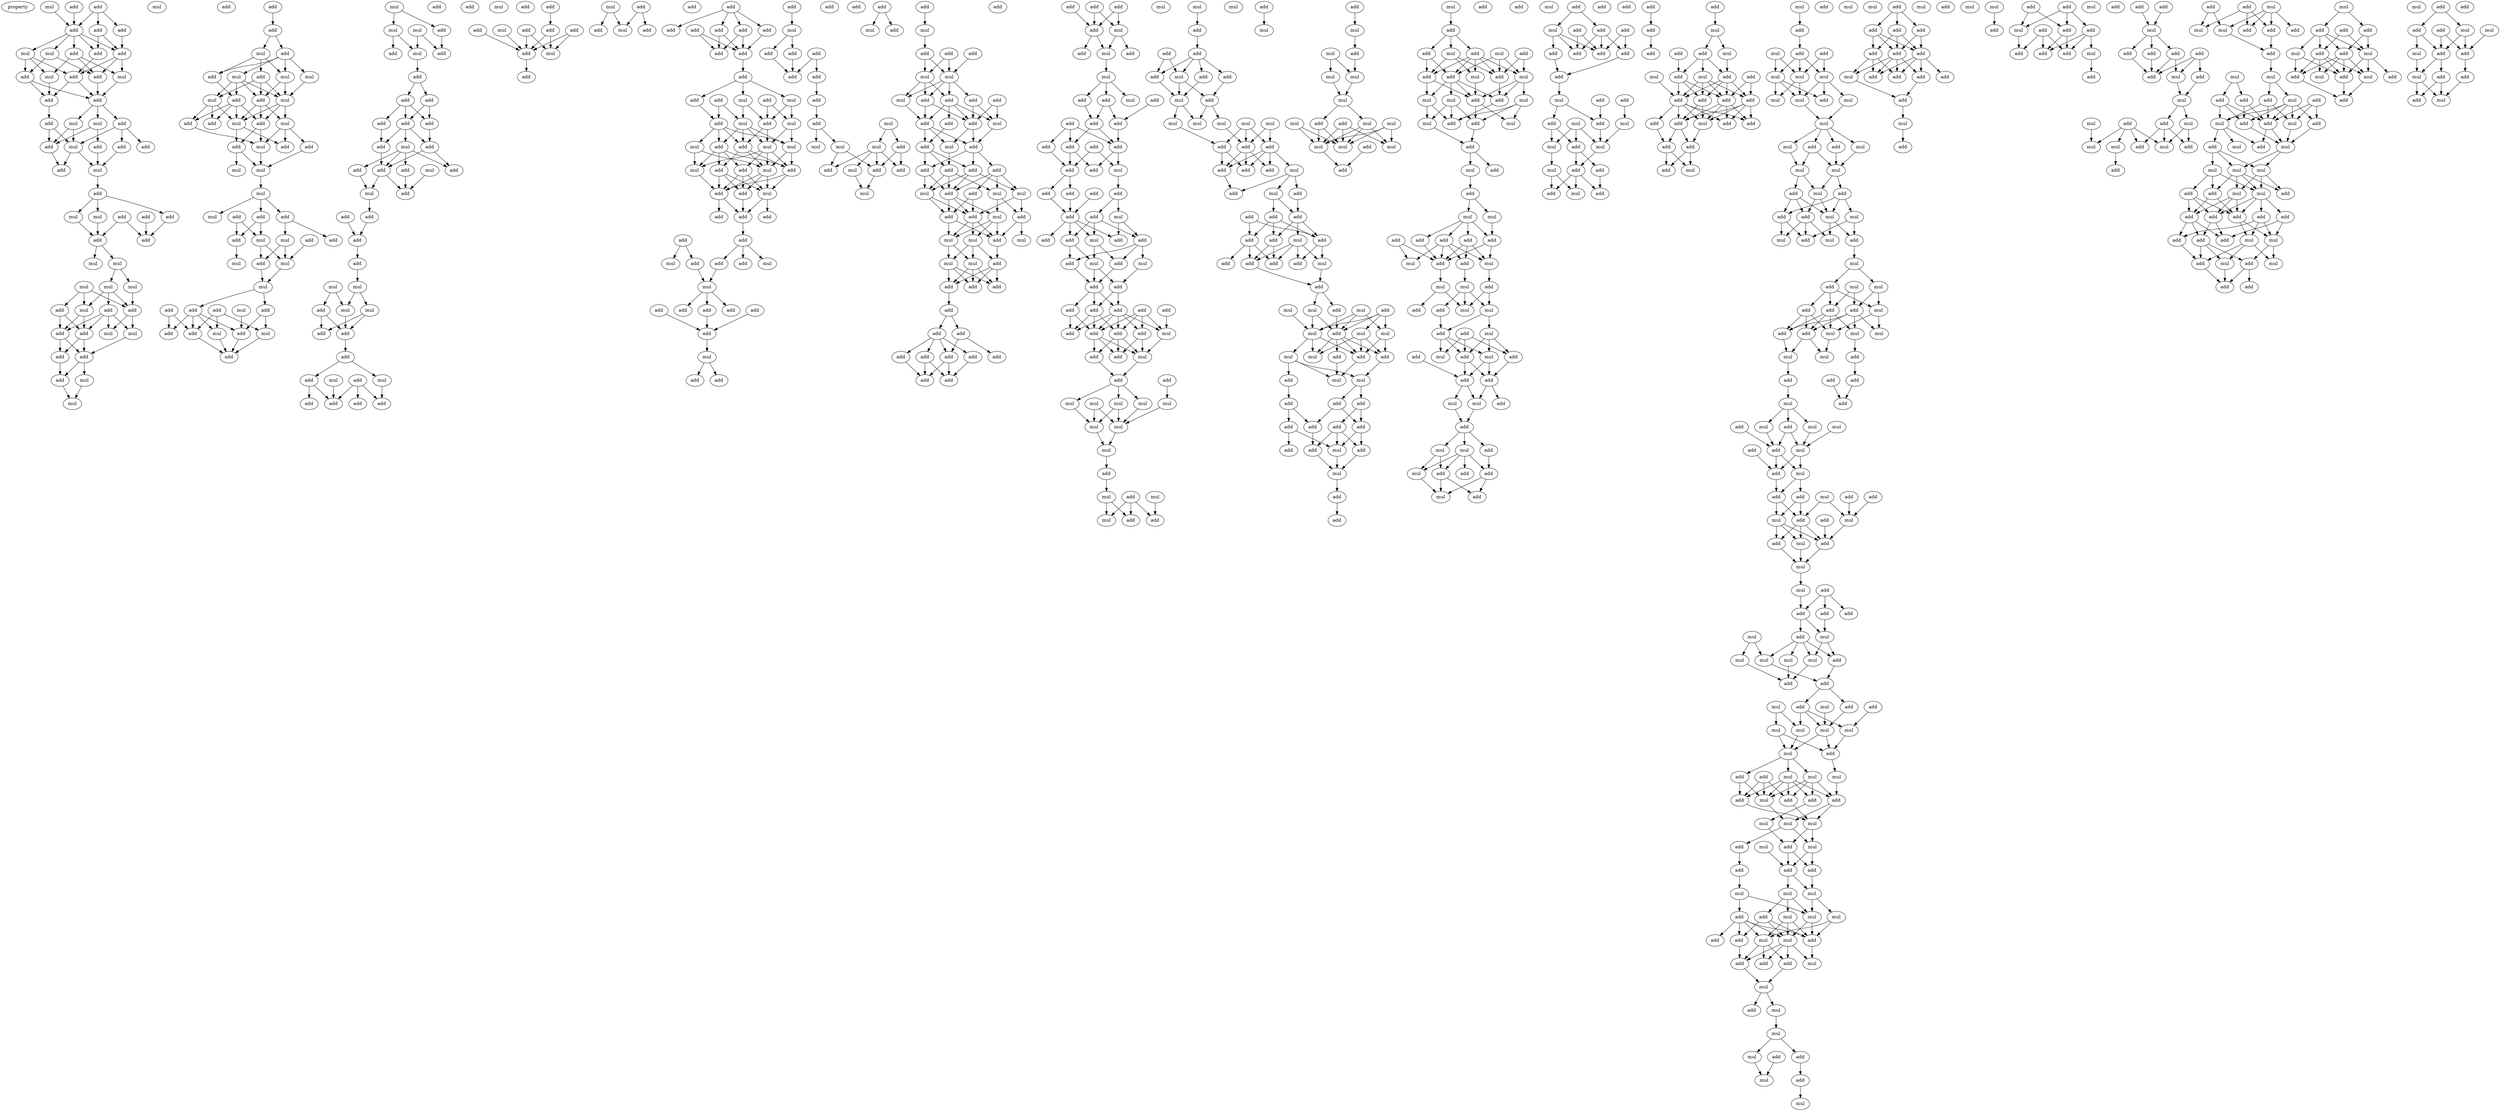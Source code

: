 digraph {
    node [fontcolor=black]
    property [mul=2,lf=1.4]
    0 [ label = mul ];
    1 [ label = mul ];
    2 [ label = add ];
    3 [ label = add ];
    4 [ label = add ];
    5 [ label = add ];
    6 [ label = add ];
    7 [ label = add ];
    8 [ label = mul ];
    9 [ label = mul ];
    10 [ label = add ];
    11 [ label = add ];
    12 [ label = mul ];
    13 [ label = add ];
    14 [ label = add ];
    15 [ label = mul ];
    16 [ label = add ];
    17 [ label = add ];
    18 [ label = add ];
    19 [ label = add ];
    20 [ label = mul ];
    21 [ label = mul ];
    22 [ label = add ];
    23 [ label = add ];
    24 [ label = add ];
    25 [ label = add ];
    26 [ label = add ];
    27 [ label = mul ];
    28 [ label = add ];
    29 [ label = mul ];
    30 [ label = add ];
    31 [ label = mul ];
    32 [ label = add ];
    33 [ label = mul ];
    34 [ label = add ];
    35 [ label = add ];
    36 [ label = add ];
    37 [ label = add ];
    38 [ label = mul ];
    39 [ label = mul ];
    40 [ label = mul ];
    41 [ label = mul ];
    42 [ label = mul ];
    43 [ label = add ];
    44 [ label = add ];
    45 [ label = mul ];
    46 [ label = add ];
    47 [ label = add ];
    48 [ label = mul ];
    49 [ label = mul ];
    50 [ label = add ];
    51 [ label = add ];
    52 [ label = add ];
    53 [ label = add ];
    54 [ label = mul ];
    55 [ label = add ];
    56 [ label = add ];
    57 [ label = mul ];
    58 [ label = add ];
    59 [ label = add ];
    60 [ label = mul ];
    61 [ label = mul ];
    62 [ label = mul ];
    63 [ label = add ];
    64 [ label = add ];
    65 [ label = mul ];
    66 [ label = mul ];
    67 [ label = mul ];
    68 [ label = add ];
    69 [ label = add ];
    70 [ label = add ];
    71 [ label = mul ];
    72 [ label = add ];
    73 [ label = add ];
    74 [ label = mul ];
    75 [ label = mul ];
    76 [ label = add ];
    77 [ label = add ];
    78 [ label = add ];
    79 [ label = mul ];
    80 [ label = mul ];
    81 [ label = mul ];
    82 [ label = add ];
    83 [ label = add ];
    84 [ label = mul ];
    85 [ label = add ];
    86 [ label = add ];
    87 [ label = add ];
    88 [ label = mul ];
    89 [ label = add ];
    90 [ label = mul ];
    91 [ label = add ];
    92 [ label = mul ];
    93 [ label = mul ];
    94 [ label = mul ];
    95 [ label = add ];
    96 [ label = add ];
    97 [ label = add ];
    98 [ label = mul ];
    99 [ label = add ];
    100 [ label = mul ];
    101 [ label = add ];
    102 [ label = add ];
    103 [ label = mul ];
    104 [ label = add ];
    105 [ label = add ];
    106 [ label = mul ];
    107 [ label = mul ];
    108 [ label = add ];
    109 [ label = mul ];
    110 [ label = add ];
    111 [ label = add ];
    112 [ label = add ];
    113 [ label = mul ];
    114 [ label = add ];
    115 [ label = add ];
    116 [ label = add ];
    117 [ label = add ];
    118 [ label = add ];
    119 [ label = add ];
    120 [ label = add ];
    121 [ label = add ];
    122 [ label = mul ];
    123 [ label = add ];
    124 [ label = add ];
    125 [ label = add ];
    126 [ label = mul ];
    127 [ label = add ];
    128 [ label = mul ];
    129 [ label = add ];
    130 [ label = add ];
    131 [ label = add ];
    132 [ label = add ];
    133 [ label = add ];
    134 [ label = add ];
    135 [ label = mul ];
    136 [ label = mul ];
    137 [ label = mul ];
    138 [ label = add ];
    139 [ label = mul ];
    140 [ label = add ];
    141 [ label = add ];
    142 [ label = mul ];
    143 [ label = add ];
    144 [ label = add ];
    145 [ label = mul ];
    146 [ label = add ];
    147 [ label = mul ];
    148 [ label = add ];
    149 [ label = add ];
    150 [ label = add ];
    151 [ label = add ];
    152 [ label = add ];
    153 [ label = add ];
    154 [ label = add ];
    155 [ label = add ];
    156 [ label = mul ];
    157 [ label = add ];
    158 [ label = add ];
    159 [ label = add ];
    160 [ label = mul ];
    161 [ label = add ];
    162 [ label = mul ];
    163 [ label = add ];
    164 [ label = add ];
    165 [ label = add ];
    166 [ label = mul ];
    167 [ label = add ];
    168 [ label = add ];
    169 [ label = add ];
    170 [ label = add ];
    171 [ label = add ];
    172 [ label = add ];
    173 [ label = add ];
    174 [ label = add ];
    175 [ label = add ];
    176 [ label = add ];
    177 [ label = mul ];
    178 [ label = add ];
    179 [ label = add ];
    180 [ label = add ];
    181 [ label = mul ];
    182 [ label = mul ];
    183 [ label = add ];
    184 [ label = add ];
    185 [ label = mul ];
    186 [ label = mul ];
    187 [ label = mul ];
    188 [ label = add ];
    189 [ label = add ];
    190 [ label = mul ];
    191 [ label = add ];
    192 [ label = add ];
    193 [ label = mul ];
    194 [ label = mul ];
    195 [ label = add ];
    196 [ label = add ];
    197 [ label = add ];
    198 [ label = mul ];
    199 [ label = add ];
    200 [ label = add ];
    201 [ label = add ];
    202 [ label = add ];
    203 [ label = add ];
    204 [ label = mul ];
    205 [ label = add ];
    206 [ label = add ];
    207 [ label = mul ];
    208 [ label = add ];
    209 [ label = mul ];
    210 [ label = add ];
    211 [ label = add ];
    212 [ label = add ];
    213 [ label = add ];
    214 [ label = add ];
    215 [ label = add ];
    216 [ label = mul ];
    217 [ label = add ];
    218 [ label = add ];
    219 [ label = add ];
    220 [ label = add ];
    221 [ label = mul ];
    222 [ label = add ];
    223 [ label = add ];
    224 [ label = add ];
    225 [ label = add ];
    226 [ label = add ];
    227 [ label = add ];
    228 [ label = add ];
    229 [ label = mul ];
    230 [ label = add ];
    231 [ label = mul ];
    232 [ label = mul ];
    233 [ label = mul ];
    234 [ label = add ];
    235 [ label = add ];
    236 [ label = add ];
    237 [ label = mul ];
    238 [ label = add ];
    239 [ label = mul ];
    240 [ label = add ];
    241 [ label = mul ];
    242 [ label = add ];
    243 [ label = add ];
    244 [ label = add ];
    245 [ label = mul ];
    246 [ label = add ];
    247 [ label = add ];
    248 [ label = add ];
    249 [ label = mul ];
    250 [ label = mul ];
    251 [ label = add ];
    252 [ label = mul ];
    253 [ label = add ];
    254 [ label = add ];
    255 [ label = add ];
    256 [ label = add ];
    257 [ label = add ];
    258 [ label = mul ];
    259 [ label = add ];
    260 [ label = mul ];
    261 [ label = add ];
    262 [ label = add ];
    263 [ label = add ];
    264 [ label = add ];
    265 [ label = add ];
    266 [ label = add ];
    267 [ label = add ];
    268 [ label = mul ];
    269 [ label = mul ];
    270 [ label = mul ];
    271 [ label = add ];
    272 [ label = add ];
    273 [ label = mul ];
    274 [ label = add ];
    275 [ label = add ];
    276 [ label = add ];
    277 [ label = mul ];
    278 [ label = mul ];
    279 [ label = mul ];
    280 [ label = mul ];
    281 [ label = mul ];
    282 [ label = add ];
    283 [ label = add ];
    284 [ label = add ];
    285 [ label = add ];
    286 [ label = add ];
    287 [ label = add ];
    288 [ label = add ];
    289 [ label = add ];
    290 [ label = add ];
    291 [ label = add ];
    292 [ label = add ];
    293 [ label = add ];
    294 [ label = add ];
    295 [ label = add ];
    296 [ label = add ];
    297 [ label = add ];
    298 [ label = add ];
    299 [ label = add ];
    300 [ label = mul ];
    301 [ label = add ];
    302 [ label = mul ];
    303 [ label = mul ];
    304 [ label = add ];
    305 [ label = mul ];
    306 [ label = add ];
    307 [ label = mul ];
    308 [ label = add ];
    309 [ label = add ];
    310 [ label = add ];
    311 [ label = add ];
    312 [ label = add ];
    313 [ label = add ];
    314 [ label = add ];
    315 [ label = add ];
    316 [ label = add ];
    317 [ label = add ];
    318 [ label = mul ];
    319 [ label = add ];
    320 [ label = add ];
    321 [ label = add ];
    322 [ label = add ];
    323 [ label = add ];
    324 [ label = mul ];
    325 [ label = add ];
    326 [ label = add ];
    327 [ label = add ];
    328 [ label = add ];
    329 [ label = mul ];
    330 [ label = add ];
    331 [ label = add ];
    332 [ label = add ];
    333 [ label = mul ];
    334 [ label = mul ];
    335 [ label = add ];
    336 [ label = add ];
    337 [ label = add ];
    338 [ label = add ];
    339 [ label = add ];
    340 [ label = add ];
    341 [ label = add ];
    342 [ label = add ];
    343 [ label = add ];
    344 [ label = add ];
    345 [ label = add ];
    346 [ label = add ];
    347 [ label = mul ];
    348 [ label = mul ];
    349 [ label = add ];
    350 [ label = add ];
    351 [ label = add ];
    352 [ label = add ];
    353 [ label = mul ];
    354 [ label = mul ];
    355 [ label = mul ];
    356 [ label = mul ];
    357 [ label = mul ];
    358 [ label = mul ];
    359 [ label = mul ];
    360 [ label = mul ];
    361 [ label = add ];
    362 [ label = mul ];
    363 [ label = mul ];
    364 [ label = add ];
    365 [ label = mul ];
    366 [ label = mul ];
    367 [ label = add ];
    368 [ label = add ];
    369 [ label = add ];
    370 [ label = mul ];
    371 [ label = add ];
    372 [ label = add ];
    373 [ label = add ];
    374 [ label = mul ];
    375 [ label = add ];
    376 [ label = add ];
    377 [ label = mul ];
    378 [ label = add ];
    379 [ label = mul ];
    380 [ label = mul ];
    381 [ label = mul ];
    382 [ label = mul ];
    383 [ label = mul ];
    384 [ label = add ];
    385 [ label = add ];
    386 [ label = add ];
    387 [ label = add ];
    388 [ label = add ];
    389 [ label = mul ];
    390 [ label = add ];
    391 [ label = add ];
    392 [ label = mul ];
    393 [ label = add ];
    394 [ label = add ];
    395 [ label = add ];
    396 [ label = add ];
    397 [ label = add ];
    398 [ label = mul ];
    399 [ label = add ];
    400 [ label = add ];
    401 [ label = add ];
    402 [ label = add ];
    403 [ label = add ];
    404 [ label = mul ];
    405 [ label = add ];
    406 [ label = add ];
    407 [ label = mul ];
    408 [ label = add ];
    409 [ label = mul ];
    410 [ label = mul ];
    411 [ label = add ];
    412 [ label = add ];
    413 [ label = mul ];
    414 [ label = mul ];
    415 [ label = mul ];
    416 [ label = add ];
    417 [ label = mul ];
    418 [ label = add ];
    419 [ label = mul ];
    420 [ label = add ];
    421 [ label = add ];
    422 [ label = mul ];
    423 [ label = mul ];
    424 [ label = add ];
    425 [ label = add ];
    426 [ label = add ];
    427 [ label = add ];
    428 [ label = add ];
    429 [ label = add ];
    430 [ label = add ];
    431 [ label = add ];
    432 [ label = mul ];
    433 [ label = add ];
    434 [ label = add ];
    435 [ label = mul ];
    436 [ label = add ];
    437 [ label = add ];
    438 [ label = add ];
    439 [ label = add ];
    440 [ label = mul ];
    441 [ label = mul ];
    442 [ label = mul ];
    443 [ label = add ];
    444 [ label = mul ];
    445 [ label = mul ];
    446 [ label = mul ];
    447 [ label = add ];
    448 [ label = mul ];
    449 [ label = add ];
    450 [ label = mul ];
    451 [ label = mul ];
    452 [ label = mul ];
    453 [ label = mul ];
    454 [ label = add ];
    455 [ label = mul ];
    456 [ label = add ];
    457 [ label = mul ];
    458 [ label = add ];
    459 [ label = add ];
    460 [ label = add ];
    461 [ label = mul ];
    462 [ label = mul ];
    463 [ label = add ];
    464 [ label = mul ];
    465 [ label = add ];
    466 [ label = add ];
    467 [ label = add ];
    468 [ label = mul ];
    469 [ label = add ];
    470 [ label = mul ];
    471 [ label = add ];
    472 [ label = mul ];
    473 [ label = mul ];
    474 [ label = add ];
    475 [ label = mul ];
    476 [ label = mul ];
    477 [ label = add ];
    478 [ label = add ];
    479 [ label = add ];
    480 [ label = add ];
    481 [ label = mul ];
    482 [ label = add ];
    483 [ label = add ];
    484 [ label = mul ];
    485 [ label = mul ];
    486 [ label = add ];
    487 [ label = add ];
    488 [ label = add ];
    489 [ label = add ];
    490 [ label = add ];
    491 [ label = add ];
    492 [ label = mul ];
    493 [ label = mul ];
    494 [ label = add ];
    495 [ label = add ];
    496 [ label = mul ];
    497 [ label = mul ];
    498 [ label = mul ];
    499 [ label = add ];
    500 [ label = mul ];
    501 [ label = add ];
    502 [ label = mul ];
    503 [ label = add ];
    504 [ label = add ];
    505 [ label = mul ];
    506 [ label = add ];
    507 [ label = add ];
    508 [ label = add ];
    509 [ label = mul ];
    510 [ label = add ];
    511 [ label = add ];
    512 [ label = mul ];
    513 [ label = mul ];
    514 [ label = add ];
    515 [ label = mul ];
    516 [ label = add ];
    517 [ label = mul ];
    518 [ label = mul ];
    519 [ label = add ];
    520 [ label = add ];
    521 [ label = mul ];
    522 [ label = add ];
    523 [ label = add ];
    524 [ label = mul ];
    525 [ label = add ];
    526 [ label = add ];
    527 [ label = add ];
    528 [ label = add ];
    529 [ label = add ];
    530 [ label = mul ];
    531 [ label = add ];
    532 [ label = add ];
    533 [ label = add ];
    534 [ label = add ];
    535 [ label = add ];
    536 [ label = add ];
    537 [ label = add ];
    538 [ label = mul ];
    539 [ label = add ];
    540 [ label = add ];
    541 [ label = mul ];
    542 [ label = add ];
    543 [ label = mul ];
    544 [ label = mul ];
    545 [ label = add ];
    546 [ label = mul ];
    547 [ label = add ];
    548 [ label = add ];
    549 [ label = mul ];
    550 [ label = add ];
    551 [ label = mul ];
    552 [ label = add ];
    553 [ label = add ];
    554 [ label = add ];
    555 [ label = add ];
    556 [ label = add ];
    557 [ label = add ];
    558 [ label = mul ];
    559 [ label = add ];
    560 [ label = mul ];
    561 [ label = add ];
    562 [ label = add ];
    563 [ label = add ];
    564 [ label = mul ];
    565 [ label = add ];
    566 [ label = mul ];
    567 [ label = add ];
    568 [ label = add ];
    569 [ label = add ];
    570 [ label = add ];
    571 [ label = add ];
    572 [ label = mul ];
    573 [ label = add ];
    574 [ label = add ];
    575 [ label = add ];
    576 [ label = add ];
    577 [ label = add ];
    578 [ label = mul ];
    579 [ label = mul ];
    580 [ label = add ];
    581 [ label = add ];
    582 [ label = add ];
    583 [ label = mul ];
    584 [ label = add ];
    585 [ label = mul ];
    586 [ label = mul ];
    587 [ label = mul ];
    588 [ label = add ];
    589 [ label = mul ];
    590 [ label = mul ];
    591 [ label = mul ];
    592 [ label = mul ];
    593 [ label = mul ];
    594 [ label = add ];
    595 [ label = add ];
    596 [ label = mul ];
    597 [ label = mul ];
    598 [ label = mul ];
    599 [ label = mul ];
    600 [ label = add ];
    601 [ label = add ];
    602 [ label = mul ];
    603 [ label = mul ];
    604 [ label = add ];
    605 [ label = add ];
    606 [ label = add ];
    607 [ label = add ];
    608 [ label = mul ];
    609 [ label = mul ];
    610 [ label = mul ];
    611 [ label = add ];
    612 [ label = mul ];
    613 [ label = mul ];
    614 [ label = mul ];
    615 [ label = add ];
    616 [ label = add ];
    617 [ label = add ];
    618 [ label = mul ];
    619 [ label = add ];
    620 [ label = mul ];
    621 [ label = mul ];
    622 [ label = add ];
    623 [ label = mul ];
    624 [ label = mul ];
    625 [ label = add ];
    626 [ label = add ];
    627 [ label = add ];
    628 [ label = add ];
    629 [ label = add ];
    630 [ label = mul ];
    631 [ label = mul ];
    632 [ label = add ];
    633 [ label = mul ];
    634 [ label = add ];
    635 [ label = mul ];
    636 [ label = mul ];
    637 [ label = add ];
    638 [ label = add ];
    639 [ label = add ];
    640 [ label = add ];
    641 [ label = mul ];
    642 [ label = mul ];
    643 [ label = add ];
    644 [ label = add ];
    645 [ label = add ];
    646 [ label = add ];
    647 [ label = add ];
    648 [ label = mul ];
    649 [ label = mul ];
    650 [ label = add ];
    651 [ label = mul ];
    652 [ label = add ];
    653 [ label = add ];
    654 [ label = mul ];
    655 [ label = mul ];
    656 [ label = add ];
    657 [ label = mul ];
    658 [ label = add ];
    659 [ label = add ];
    660 [ label = add ];
    661 [ label = mul ];
    662 [ label = mul ];
    663 [ label = add ];
    664 [ label = mul ];
    665 [ label = add ];
    666 [ label = mul ];
    667 [ label = mul ];
    668 [ label = mul ];
    669 [ label = add ];
    670 [ label = add ];
    671 [ label = mul ];
    672 [ label = add ];
    673 [ label = mul ];
    674 [ label = add ];
    675 [ label = add ];
    676 [ label = mul ];
    677 [ label = mul ];
    678 [ label = mul ];
    679 [ label = mul ];
    680 [ label = mul ];
    681 [ label = add ];
    682 [ label = mul ];
    683 [ label = mul ];
    684 [ label = add ];
    685 [ label = add ];
    686 [ label = mul ];
    687 [ label = add ];
    688 [ label = add ];
    689 [ label = add ];
    690 [ label = mul ];
    691 [ label = add ];
    692 [ label = mul ];
    693 [ label = mul ];
    694 [ label = mul ];
    695 [ label = mul ];
    696 [ label = mul ];
    697 [ label = add ];
    698 [ label = add ];
    699 [ label = add ];
    700 [ label = add ];
    701 [ label = add ];
    702 [ label = mul ];
    703 [ label = mul ];
    704 [ label = mul ];
    705 [ label = mul ];
    706 [ label = mul ];
    707 [ label = add ];
    708 [ label = mul ];
    709 [ label = add ];
    710 [ label = mul ];
    711 [ label = add ];
    712 [ label = add ];
    713 [ label = add ];
    714 [ label = mul ];
    715 [ label = add ];
    716 [ label = mul ];
    717 [ label = add ];
    718 [ label = add ];
    719 [ label = mul ];
    720 [ label = add ];
    721 [ label = mul ];
    722 [ label = mul ];
    723 [ label = add ];
    724 [ label = mul ];
    725 [ label = add ];
    726 [ label = add ];
    727 [ label = mul ];
    728 [ label = mul ];
    729 [ label = mul ];
    730 [ label = add ];
    731 [ label = add ];
    732 [ label = mul ];
    733 [ label = add ];
    734 [ label = add ];
    735 [ label = add ];
    736 [ label = add ];
    737 [ label = add ];
    738 [ label = add ];
    739 [ label = add ];
    740 [ label = mul ];
    741 [ label = add ];
    742 [ label = add ];
    743 [ label = add ];
    744 [ label = mul ];
    745 [ label = add ];
    746 [ label = add ];
    747 [ label = mul ];
    748 [ label = mul ];
    749 [ label = add ];
    750 [ label = add ];
    751 [ label = add ];
    752 [ label = add ];
    753 [ label = mul ];
    754 [ label = add ];
    755 [ label = add ];
    756 [ label = add ];
    757 [ label = add ];
    758 [ label = add ];
    759 [ label = mul ];
    760 [ label = add ];
    761 [ label = mul ];
    762 [ label = add ];
    763 [ label = add ];
    764 [ label = add ];
    765 [ label = mul ];
    766 [ label = add ];
    767 [ label = add ];
    768 [ label = add ];
    769 [ label = add ];
    770 [ label = add ];
    771 [ label = add ];
    772 [ label = mul ];
    773 [ label = mul ];
    774 [ label = add ];
    775 [ label = mul ];
    776 [ label = mul ];
    777 [ label = add ];
    778 [ label = mul ];
    779 [ label = mul ];
    780 [ label = mul ];
    781 [ label = add ];
    782 [ label = add ];
    783 [ label = add ];
    784 [ label = add ];
    785 [ label = add ];
    786 [ label = mul ];
    787 [ label = add ];
    788 [ label = mul ];
    789 [ label = add ];
    790 [ label = mul ];
    791 [ label = add ];
    792 [ label = add ];
    793 [ label = mul ];
    794 [ label = mul ];
    795 [ label = mul ];
    796 [ label = add ];
    797 [ label = add ];
    798 [ label = add ];
    799 [ label = add ];
    800 [ label = add ];
    801 [ label = add ];
    802 [ label = add ];
    803 [ label = mul ];
    804 [ label = mul ];
    805 [ label = mul ];
    806 [ label = add ];
    807 [ label = add ];
    808 [ label = mul ];
    809 [ label = mul ];
    810 [ label = mul ];
    811 [ label = mul ];
    812 [ label = mul ];
    813 [ label = mul ];
    814 [ label = add ];
    815 [ label = add ];
    816 [ label = add ];
    817 [ label = add ];
    818 [ label = add ];
    819 [ label = add ];
    820 [ label = add ];
    821 [ label = add ];
    822 [ label = add ];
    823 [ label = add ];
    824 [ label = mul ];
    825 [ label = mul ];
    826 [ label = add ];
    827 [ label = mul ];
    828 [ label = mul ];
    829 [ label = add ];
    830 [ label = add ];
    831 [ label = add ];
    832 [ label = add ];
    833 [ label = mul ];
    834 [ label = mul ];
    835 [ label = add ];
    836 [ label = add ];
    837 [ label = add ];
    838 [ label = add ];
    839 [ label = mul ];
    840 [ label = mul ];
    841 [ label = add ];
    842 [ label = add ];
    843 [ label = mul ];
    844 [ label = add ];
    845 [ label = mul ];
    846 [ label = add ];
    847 [ label = add ];
    848 [ label = add ];
    849 [ label = add ];
    850 [ label = add ];
    851 [ label = mul ];
    852 [ label = add ];
    853 [ label = mul ];
    854 [ label = add ];
    855 [ label = mul ];
    856 [ label = add ];
    857 [ label = mul ];
    858 [ label = add ];
    859 [ label = add ];
    860 [ label = mul ];
    861 [ label = add ];
    0 -> 6 [ name = 0 ];
    2 -> 4 [ name = 1 ];
    2 -> 5 [ name = 2 ];
    2 -> 6 [ name = 3 ];
    3 -> 6 [ name = 4 ];
    4 -> 7 [ name = 5 ];
    5 -> 7 [ name = 6 ];
    5 -> 11 [ name = 7 ];
    6 -> 7 [ name = 8 ];
    6 -> 8 [ name = 9 ];
    6 -> 9 [ name = 10 ];
    6 -> 10 [ name = 11 ];
    6 -> 11 [ name = 12 ];
    7 -> 13 [ name = 13 ];
    7 -> 14 [ name = 14 ];
    7 -> 15 [ name = 15 ];
    8 -> 14 [ name = 16 ];
    8 -> 16 [ name = 17 ];
    9 -> 12 [ name = 18 ];
    9 -> 13 [ name = 19 ];
    9 -> 16 [ name = 20 ];
    10 -> 12 [ name = 21 ];
    10 -> 14 [ name = 22 ];
    10 -> 15 [ name = 23 ];
    11 -> 13 [ name = 24 ];
    12 -> 18 [ name = 25 ];
    13 -> 17 [ name = 26 ];
    13 -> 18 [ name = 27 ];
    14 -> 17 [ name = 28 ];
    15 -> 17 [ name = 29 ];
    16 -> 17 [ name = 30 ];
    16 -> 18 [ name = 31 ];
    17 -> 20 [ name = 32 ];
    17 -> 21 [ name = 33 ];
    17 -> 22 [ name = 34 ];
    18 -> 19 [ name = 35 ];
    19 -> 26 [ name = 36 ];
    19 -> 27 [ name = 37 ];
    20 -> 25 [ name = 38 ];
    20 -> 26 [ name = 39 ];
    21 -> 26 [ name = 40 ];
    21 -> 27 [ name = 41 ];
    22 -> 23 [ name = 42 ];
    22 -> 24 [ name = 43 ];
    22 -> 27 [ name = 44 ];
    23 -> 29 [ name = 45 ];
    25 -> 29 [ name = 46 ];
    26 -> 28 [ name = 47 ];
    27 -> 28 [ name = 48 ];
    27 -> 29 [ name = 49 ];
    29 -> 30 [ name = 50 ];
    30 -> 31 [ name = 51 ];
    30 -> 33 [ name = 52 ];
    30 -> 34 [ name = 53 ];
    31 -> 36 [ name = 54 ];
    32 -> 37 [ name = 55 ];
    33 -> 36 [ name = 56 ];
    34 -> 37 [ name = 57 ];
    35 -> 36 [ name = 58 ];
    35 -> 37 [ name = 59 ];
    36 -> 38 [ name = 60 ];
    36 -> 39 [ name = 61 ];
    39 -> 40 [ name = 62 ];
    39 -> 41 [ name = 63 ];
    40 -> 43 [ name = 64 ];
    40 -> 44 [ name = 65 ];
    40 -> 45 [ name = 66 ];
    41 -> 43 [ name = 67 ];
    42 -> 43 [ name = 68 ];
    42 -> 45 [ name = 69 ];
    42 -> 46 [ name = 70 ];
    43 -> 48 [ name = 71 ];
    43 -> 49 [ name = 72 ];
    44 -> 47 [ name = 73 ];
    44 -> 48 [ name = 74 ];
    44 -> 49 [ name = 75 ];
    44 -> 50 [ name = 76 ];
    45 -> 47 [ name = 77 ];
    45 -> 50 [ name = 78 ];
    46 -> 47 [ name = 79 ];
    46 -> 50 [ name = 80 ];
    47 -> 51 [ name = 81 ];
    47 -> 52 [ name = 82 ];
    48 -> 51 [ name = 83 ];
    50 -> 51 [ name = 84 ];
    50 -> 52 [ name = 85 ];
    51 -> 54 [ name = 86 ];
    51 -> 55 [ name = 87 ];
    52 -> 55 [ name = 88 ];
    54 -> 57 [ name = 89 ];
    55 -> 57 [ name = 90 ];
    56 -> 58 [ name = 91 ];
    58 -> 59 [ name = 92 ];
    58 -> 60 [ name = 93 ];
    59 -> 61 [ name = 94 ];
    59 -> 62 [ name = 95 ];
    59 -> 63 [ name = 96 ];
    59 -> 65 [ name = 97 ];
    60 -> 63 [ name = 98 ];
    60 -> 64 [ name = 99 ];
    60 -> 65 [ name = 100 ];
    61 -> 66 [ name = 101 ];
    61 -> 67 [ name = 102 ];
    61 -> 68 [ name = 103 ];
    61 -> 69 [ name = 104 ];
    62 -> 66 [ name = 105 ];
    63 -> 68 [ name = 106 ];
    64 -> 66 [ name = 107 ];
    64 -> 67 [ name = 108 ];
    64 -> 69 [ name = 109 ];
    65 -> 66 [ name = 110 ];
    65 -> 69 [ name = 111 ];
    66 -> 71 [ name = 112 ];
    66 -> 73 [ name = 113 ];
    66 -> 74 [ name = 114 ];
    67 -> 70 [ name = 115 ];
    67 -> 71 [ name = 116 ];
    67 -> 72 [ name = 117 ];
    68 -> 70 [ name = 118 ];
    68 -> 71 [ name = 119 ];
    68 -> 72 [ name = 120 ];
    68 -> 73 [ name = 121 ];
    69 -> 71 [ name = 122 ];
    69 -> 73 [ name = 123 ];
    69 -> 74 [ name = 124 ];
    71 -> 77 [ name = 125 ];
    71 -> 78 [ name = 126 ];
    72 -> 75 [ name = 127 ];
    73 -> 75 [ name = 128 ];
    73 -> 77 [ name = 129 ];
    74 -> 75 [ name = 130 ];
    74 -> 76 [ name = 131 ];
    74 -> 78 [ name = 132 ];
    75 -> 80 [ name = 133 ];
    76 -> 80 [ name = 134 ];
    77 -> 79 [ name = 135 ];
    77 -> 80 [ name = 136 ];
    80 -> 81 [ name = 137 ];
    81 -> 82 [ name = 138 ];
    81 -> 84 [ name = 139 ];
    81 -> 85 [ name = 140 ];
    82 -> 86 [ name = 141 ];
    82 -> 88 [ name = 142 ];
    83 -> 86 [ name = 143 ];
    83 -> 88 [ name = 144 ];
    85 -> 89 [ name = 145 ];
    85 -> 90 [ name = 146 ];
    86 -> 92 [ name = 147 ];
    87 -> 93 [ name = 148 ];
    88 -> 91 [ name = 149 ];
    88 -> 93 [ name = 150 ];
    90 -> 91 [ name = 151 ];
    90 -> 93 [ name = 152 ];
    91 -> 94 [ name = 153 ];
    93 -> 94 [ name = 154 ];
    94 -> 97 [ name = 155 ];
    94 -> 99 [ name = 156 ];
    95 -> 100 [ name = 157 ];
    95 -> 101 [ name = 158 ];
    95 -> 103 [ name = 159 ];
    96 -> 101 [ name = 160 ];
    96 -> 104 [ name = 161 ];
    97 -> 100 [ name = 162 ];
    97 -> 102 [ name = 163 ];
    98 -> 102 [ name = 164 ];
    99 -> 101 [ name = 165 ];
    99 -> 102 [ name = 166 ];
    99 -> 103 [ name = 167 ];
    99 -> 104 [ name = 168 ];
    100 -> 105 [ name = 169 ];
    101 -> 105 [ name = 170 ];
    102 -> 105 [ name = 171 ];
    103 -> 105 [ name = 172 ];
    106 -> 108 [ name = 173 ];
    106 -> 109 [ name = 174 ];
    107 -> 112 [ name = 175 ];
    107 -> 113 [ name = 176 ];
    108 -> 112 [ name = 177 ];
    109 -> 111 [ name = 178 ];
    109 -> 113 [ name = 179 ];
    113 -> 114 [ name = 180 ];
    114 -> 115 [ name = 181 ];
    114 -> 116 [ name = 182 ];
    115 -> 117 [ name = 183 ];
    115 -> 118 [ name = 184 ];
    115 -> 119 [ name = 185 ];
    116 -> 117 [ name = 186 ];
    116 -> 119 [ name = 187 ];
    117 -> 120 [ name = 188 ];
    118 -> 121 [ name = 189 ];
    119 -> 120 [ name = 190 ];
    119 -> 121 [ name = 191 ];
    119 -> 122 [ name = 192 ];
    120 -> 123 [ name = 193 ];
    120 -> 124 [ name = 194 ];
    121 -> 124 [ name = 195 ];
    122 -> 123 [ name = 196 ];
    122 -> 124 [ name = 197 ];
    122 -> 125 [ name = 198 ];
    122 -> 127 [ name = 199 ];
    124 -> 128 [ name = 200 ];
    124 -> 129 [ name = 201 ];
    125 -> 129 [ name = 202 ];
    126 -> 129 [ name = 203 ];
    127 -> 128 [ name = 204 ];
    128 -> 132 [ name = 205 ];
    131 -> 133 [ name = 206 ];
    132 -> 133 [ name = 207 ];
    133 -> 134 [ name = 208 ];
    134 -> 136 [ name = 209 ];
    135 -> 137 [ name = 210 ];
    135 -> 138 [ name = 211 ];
    136 -> 137 [ name = 212 ];
    136 -> 139 [ name = 213 ];
    137 -> 140 [ name = 214 ];
    138 -> 140 [ name = 215 ];
    138 -> 141 [ name = 216 ];
    139 -> 140 [ name = 217 ];
    139 -> 141 [ name = 218 ];
    140 -> 143 [ name = 219 ];
    143 -> 144 [ name = 220 ];
    143 -> 147 [ name = 221 ];
    144 -> 148 [ name = 222 ];
    144 -> 152 [ name = 223 ];
    145 -> 152 [ name = 224 ];
    146 -> 150 [ name = 225 ];
    146 -> 151 [ name = 226 ];
    146 -> 152 [ name = 227 ];
    147 -> 151 [ name = 228 ];
    153 -> 155 [ name = 229 ];
    154 -> 159 [ name = 230 ];
    154 -> 160 [ name = 231 ];
    155 -> 159 [ name = 232 ];
    155 -> 160 [ name = 233 ];
    156 -> 159 [ name = 234 ];
    157 -> 159 [ name = 235 ];
    158 -> 159 [ name = 236 ];
    158 -> 160 [ name = 237 ];
    159 -> 161 [ name = 238 ];
    162 -> 165 [ name = 239 ];
    162 -> 166 [ name = 240 ];
    164 -> 166 [ name = 241 ];
    164 -> 167 [ name = 242 ];
    168 -> 169 [ name = 243 ];
    168 -> 170 [ name = 244 ];
    168 -> 172 [ name = 245 ];
    168 -> 173 [ name = 246 ];
    169 -> 175 [ name = 247 ];
    171 -> 174 [ name = 248 ];
    171 -> 175 [ name = 249 ];
    172 -> 174 [ name = 250 ];
    172 -> 175 [ name = 251 ];
    173 -> 174 [ name = 252 ];
    173 -> 175 [ name = 253 ];
    175 -> 176 [ name = 254 ];
    176 -> 177 [ name = 255 ];
    176 -> 179 [ name = 256 ];
    176 -> 181 [ name = 257 ];
    177 -> 182 [ name = 258 ];
    177 -> 184 [ name = 259 ];
    178 -> 182 [ name = 260 ];
    178 -> 183 [ name = 261 ];
    179 -> 183 [ name = 262 ];
    180 -> 184 [ name = 263 ];
    180 -> 185 [ name = 264 ];
    181 -> 184 [ name = 265 ];
    181 -> 185 [ name = 266 ];
    182 -> 186 [ name = 267 ];
    182 -> 188 [ name = 268 ];
    182 -> 189 [ name = 269 ];
    182 -> 190 [ name = 270 ];
    183 -> 187 [ name = 271 ];
    183 -> 188 [ name = 272 ];
    183 -> 189 [ name = 273 ];
    183 -> 190 [ name = 274 ];
    184 -> 186 [ name = 275 ];
    184 -> 188 [ name = 276 ];
    185 -> 186 [ name = 277 ];
    185 -> 190 [ name = 278 ];
    186 -> 191 [ name = 279 ];
    186 -> 192 [ name = 280 ];
    186 -> 193 [ name = 281 ];
    186 -> 194 [ name = 282 ];
    187 -> 193 [ name = 283 ];
    187 -> 194 [ name = 284 ];
    188 -> 191 [ name = 285 ];
    188 -> 194 [ name = 286 ];
    188 -> 195 [ name = 287 ];
    189 -> 191 [ name = 288 ];
    189 -> 192 [ name = 289 ];
    189 -> 193 [ name = 290 ];
    189 -> 195 [ name = 291 ];
    190 -> 191 [ name = 292 ];
    190 -> 194 [ name = 293 ];
    191 -> 197 [ name = 294 ];
    191 -> 198 [ name = 295 ];
    192 -> 196 [ name = 296 ];
    192 -> 197 [ name = 297 ];
    192 -> 198 [ name = 298 ];
    193 -> 197 [ name = 299 ];
    194 -> 196 [ name = 300 ];
    194 -> 197 [ name = 301 ];
    194 -> 198 [ name = 302 ];
    195 -> 196 [ name = 303 ];
    195 -> 197 [ name = 304 ];
    195 -> 198 [ name = 305 ];
    196 -> 199 [ name = 306 ];
    197 -> 199 [ name = 307 ];
    197 -> 201 [ name = 308 ];
    198 -> 199 [ name = 309 ];
    198 -> 200 [ name = 310 ];
    199 -> 202 [ name = 311 ];
    202 -> 204 [ name = 312 ];
    202 -> 205 [ name = 313 ];
    202 -> 206 [ name = 314 ];
    203 -> 207 [ name = 315 ];
    203 -> 208 [ name = 316 ];
    206 -> 209 [ name = 317 ];
    208 -> 209 [ name = 318 ];
    209 -> 211 [ name = 319 ];
    209 -> 212 [ name = 320 ];
    209 -> 214 [ name = 321 ];
    210 -> 215 [ name = 322 ];
    212 -> 215 [ name = 323 ];
    213 -> 215 [ name = 324 ];
    215 -> 216 [ name = 325 ];
    216 -> 217 [ name = 326 ];
    216 -> 218 [ name = 327 ];
    219 -> 221 [ name = 328 ];
    221 -> 222 [ name = 329 ];
    221 -> 224 [ name = 330 ];
    222 -> 225 [ name = 331 ];
    223 -> 225 [ name = 332 ];
    223 -> 227 [ name = 333 ];
    224 -> 225 [ name = 334 ];
    227 -> 228 [ name = 335 ];
    228 -> 230 [ name = 336 ];
    229 -> 231 [ name = 337 ];
    229 -> 234 [ name = 338 ];
    230 -> 232 [ name = 339 ];
    230 -> 233 [ name = 340 ];
    231 -> 235 [ name = 341 ];
    231 -> 236 [ name = 342 ];
    231 -> 237 [ name = 343 ];
    231 -> 238 [ name = 344 ];
    233 -> 235 [ name = 345 ];
    233 -> 238 [ name = 346 ];
    234 -> 235 [ name = 347 ];
    234 -> 236 [ name = 348 ];
    235 -> 239 [ name = 349 ];
    237 -> 239 [ name = 350 ];
    240 -> 241 [ name = 351 ];
    240 -> 243 [ name = 352 ];
    242 -> 245 [ name = 353 ];
    245 -> 248 [ name = 354 ];
    246 -> 249 [ name = 355 ];
    246 -> 250 [ name = 356 ];
    247 -> 249 [ name = 357 ];
    248 -> 249 [ name = 358 ];
    248 -> 250 [ name = 359 ];
    249 -> 252 [ name = 360 ];
    249 -> 253 [ name = 361 ];
    249 -> 254 [ name = 362 ];
    249 -> 255 [ name = 363 ];
    250 -> 252 [ name = 364 ];
    250 -> 254 [ name = 365 ];
    250 -> 255 [ name = 366 ];
    251 -> 257 [ name = 367 ];
    251 -> 258 [ name = 368 ];
    252 -> 259 [ name = 369 ];
    253 -> 257 [ name = 370 ];
    253 -> 258 [ name = 371 ];
    254 -> 257 [ name = 372 ];
    254 -> 259 [ name = 373 ];
    255 -> 256 [ name = 374 ];
    255 -> 257 [ name = 375 ];
    255 -> 258 [ name = 376 ];
    255 -> 259 [ name = 377 ];
    256 -> 262 [ name = 378 ];
    257 -> 260 [ name = 379 ];
    257 -> 261 [ name = 380 ];
    258 -> 261 [ name = 381 ];
    259 -> 260 [ name = 382 ];
    259 -> 261 [ name = 383 ];
    259 -> 262 [ name = 384 ];
    260 -> 263 [ name = 385 ];
    261 -> 264 [ name = 386 ];
    261 -> 265 [ name = 387 ];
    261 -> 266 [ name = 388 ];
    262 -> 263 [ name = 389 ];
    262 -> 264 [ name = 390 ];
    262 -> 266 [ name = 391 ];
    263 -> 268 [ name = 392 ];
    263 -> 270 [ name = 393 ];
    263 -> 271 [ name = 394 ];
    264 -> 268 [ name = 395 ];
    264 -> 269 [ name = 396 ];
    264 -> 271 [ name = 397 ];
    265 -> 267 [ name = 398 ];
    265 -> 269 [ name = 399 ];
    265 -> 270 [ name = 400 ];
    265 -> 271 [ name = 401 ];
    266 -> 268 [ name = 402 ];
    266 -> 271 [ name = 403 ];
    267 -> 274 [ name = 404 ];
    267 -> 275 [ name = 405 ];
    268 -> 274 [ name = 406 ];
    268 -> 275 [ name = 407 ];
    269 -> 272 [ name = 408 ];
    269 -> 275 [ name = 409 ];
    270 -> 272 [ name = 410 ];
    270 -> 273 [ name = 411 ];
    271 -> 273 [ name = 412 ];
    271 -> 274 [ name = 413 ];
    271 -> 275 [ name = 414 ];
    272 -> 276 [ name = 415 ];
    272 -> 278 [ name = 416 ];
    273 -> 276 [ name = 417 ];
    273 -> 277 [ name = 418 ];
    273 -> 279 [ name = 419 ];
    274 -> 276 [ name = 420 ];
    274 -> 277 [ name = 421 ];
    275 -> 276 [ name = 422 ];
    275 -> 277 [ name = 423 ];
    275 -> 279 [ name = 424 ];
    276 -> 282 [ name = 425 ];
    277 -> 280 [ name = 426 ];
    277 -> 281 [ name = 427 ];
    279 -> 280 [ name = 428 ];
    279 -> 281 [ name = 429 ];
    279 -> 282 [ name = 430 ];
    280 -> 283 [ name = 431 ];
    280 -> 284 [ name = 432 ];
    280 -> 285 [ name = 433 ];
    281 -> 283 [ name = 434 ];
    281 -> 284 [ name = 435 ];
    281 -> 285 [ name = 436 ];
    282 -> 283 [ name = 437 ];
    282 -> 284 [ name = 438 ];
    282 -> 285 [ name = 439 ];
    284 -> 286 [ name = 440 ];
    286 -> 287 [ name = 441 ];
    286 -> 288 [ name = 442 ];
    287 -> 290 [ name = 443 ];
    287 -> 293 [ name = 444 ];
    288 -> 289 [ name = 445 ];
    288 -> 290 [ name = 446 ];
    288 -> 291 [ name = 447 ];
    288 -> 292 [ name = 448 ];
    289 -> 295 [ name = 449 ];
    290 -> 294 [ name = 450 ];
    290 -> 295 [ name = 451 ];
    291 -> 294 [ name = 452 ];
    291 -> 295 [ name = 453 ];
    292 -> 294 [ name = 454 ];
    296 -> 299 [ name = 455 ];
    296 -> 300 [ name = 456 ];
    297 -> 299 [ name = 457 ];
    297 -> 300 [ name = 458 ];
    298 -> 299 [ name = 459 ];
    299 -> 301 [ name = 460 ];
    299 -> 303 [ name = 461 ];
    300 -> 303 [ name = 462 ];
    300 -> 304 [ name = 463 ];
    303 -> 305 [ name = 464 ];
    305 -> 306 [ name = 465 ];
    305 -> 307 [ name = 466 ];
    305 -> 309 [ name = 467 ];
    306 -> 311 [ name = 468 ];
    308 -> 312 [ name = 469 ];
    309 -> 311 [ name = 470 ];
    309 -> 312 [ name = 471 ];
    310 -> 314 [ name = 472 ];
    310 -> 315 [ name = 473 ];
    310 -> 316 [ name = 474 ];
    311 -> 314 [ name = 475 ];
    311 -> 316 [ name = 476 ];
    312 -> 316 [ name = 477 ];
    313 -> 318 [ name = 478 ];
    313 -> 319 [ name = 479 ];
    314 -> 317 [ name = 480 ];
    314 -> 319 [ name = 481 ];
    315 -> 319 [ name = 482 ];
    316 -> 317 [ name = 483 ];
    316 -> 318 [ name = 484 ];
    318 -> 320 [ name = 485 ];
    319 -> 322 [ name = 486 ];
    319 -> 323 [ name = 487 ];
    320 -> 324 [ name = 488 ];
    320 -> 325 [ name = 489 ];
    321 -> 326 [ name = 490 ];
    322 -> 326 [ name = 491 ];
    323 -> 326 [ name = 492 ];
    324 -> 330 [ name = 493 ];
    324 -> 331 [ name = 494 ];
    325 -> 328 [ name = 495 ];
    325 -> 329 [ name = 496 ];
    325 -> 331 [ name = 497 ];
    326 -> 327 [ name = 498 ];
    326 -> 328 [ name = 499 ];
    326 -> 329 [ name = 500 ];
    326 -> 330 [ name = 501 ];
    328 -> 332 [ name = 502 ];
    328 -> 334 [ name = 503 ];
    329 -> 334 [ name = 504 ];
    329 -> 335 [ name = 505 ];
    331 -> 332 [ name = 506 ];
    331 -> 333 [ name = 507 ];
    331 -> 335 [ name = 508 ];
    332 -> 336 [ name = 509 ];
    333 -> 337 [ name = 510 ];
    334 -> 336 [ name = 511 ];
    334 -> 337 [ name = 512 ];
    335 -> 336 [ name = 513 ];
    336 -> 338 [ name = 514 ];
    336 -> 340 [ name = 515 ];
    336 -> 342 [ name = 516 ];
    337 -> 340 [ name = 517 ];
    337 -> 342 [ name = 518 ];
    338 -> 343 [ name = 519 ];
    338 -> 345 [ name = 520 ];
    339 -> 343 [ name = 521 ];
    339 -> 344 [ name = 522 ];
    339 -> 346 [ name = 523 ];
    339 -> 347 [ name = 524 ];
    340 -> 343 [ name = 525 ];
    340 -> 345 [ name = 526 ];
    340 -> 346 [ name = 527 ];
    341 -> 347 [ name = 528 ];
    342 -> 343 [ name = 529 ];
    342 -> 344 [ name = 530 ];
    342 -> 345 [ name = 531 ];
    342 -> 346 [ name = 532 ];
    342 -> 347 [ name = 533 ];
    343 -> 348 [ name = 534 ];
    343 -> 349 [ name = 535 ];
    343 -> 350 [ name = 536 ];
    344 -> 348 [ name = 537 ];
    344 -> 349 [ name = 538 ];
    346 -> 348 [ name = 539 ];
    346 -> 349 [ name = 540 ];
    346 -> 350 [ name = 541 ];
    347 -> 348 [ name = 542 ];
    348 -> 352 [ name = 543 ];
    350 -> 352 [ name = 544 ];
    351 -> 357 [ name = 545 ];
    352 -> 353 [ name = 546 ];
    352 -> 354 [ name = 547 ];
    352 -> 355 [ name = 548 ];
    353 -> 358 [ name = 549 ];
    354 -> 359 [ name = 550 ];
    355 -> 358 [ name = 551 ];
    355 -> 359 [ name = 552 ];
    356 -> 358 [ name = 553 ];
    356 -> 359 [ name = 554 ];
    357 -> 359 [ name = 555 ];
    358 -> 360 [ name = 556 ];
    359 -> 360 [ name = 557 ];
    360 -> 361 [ name = 558 ];
    361 -> 362 [ name = 559 ];
    362 -> 366 [ name = 560 ];
    362 -> 367 [ name = 561 ];
    363 -> 368 [ name = 562 ];
    364 -> 366 [ name = 563 ];
    364 -> 367 [ name = 564 ];
    364 -> 368 [ name = 565 ];
    365 -> 369 [ name = 566 ];
    369 -> 371 [ name = 567 ];
    371 -> 373 [ name = 568 ];
    371 -> 374 [ name = 569 ];
    371 -> 375 [ name = 570 ];
    371 -> 376 [ name = 571 ];
    372 -> 374 [ name = 572 ];
    372 -> 375 [ name = 573 ];
    373 -> 377 [ name = 574 ];
    374 -> 377 [ name = 575 ];
    374 -> 378 [ name = 576 ];
    375 -> 377 [ name = 577 ];
    376 -> 378 [ name = 578 ];
    377 -> 379 [ name = 579 ];
    377 -> 382 [ name = 580 ];
    378 -> 379 [ name = 581 ];
    378 -> 383 [ name = 582 ];
    380 -> 384 [ name = 583 ];
    380 -> 385 [ name = 584 ];
    380 -> 386 [ name = 585 ];
    381 -> 384 [ name = 586 ];
    381 -> 385 [ name = 587 ];
    382 -> 386 [ name = 588 ];
    383 -> 385 [ name = 589 ];
    384 -> 387 [ name = 590 ];
    384 -> 388 [ name = 591 ];
    384 -> 389 [ name = 592 ];
    384 -> 390 [ name = 593 ];
    385 -> 387 [ name = 594 ];
    385 -> 388 [ name = 595 ];
    385 -> 390 [ name = 596 ];
    386 -> 387 [ name = 597 ];
    386 -> 388 [ name = 598 ];
    388 -> 391 [ name = 599 ];
    389 -> 391 [ name = 600 ];
    389 -> 392 [ name = 601 ];
    389 -> 393 [ name = 602 ];
    392 -> 394 [ name = 603 ];
    392 -> 395 [ name = 604 ];
    393 -> 394 [ name = 605 ];
    394 -> 397 [ name = 606 ];
    394 -> 398 [ name = 607 ];
    394 -> 399 [ name = 608 ];
    395 -> 397 [ name = 609 ];
    395 -> 399 [ name = 610 ];
    395 -> 400 [ name = 611 ];
    396 -> 397 [ name = 612 ];
    396 -> 400 [ name = 613 ];
    397 -> 401 [ name = 614 ];
    397 -> 404 [ name = 615 ];
    398 -> 401 [ name = 616 ];
    398 -> 402 [ name = 617 ];
    398 -> 404 [ name = 618 ];
    398 -> 405 [ name = 619 ];
    399 -> 402 [ name = 620 ];
    399 -> 405 [ name = 621 ];
    400 -> 402 [ name = 622 ];
    400 -> 403 [ name = 623 ];
    400 -> 405 [ name = 624 ];
    402 -> 406 [ name = 625 ];
    404 -> 406 [ name = 626 ];
    406 -> 408 [ name = 627 ];
    406 -> 410 [ name = 628 ];
    407 -> 412 [ name = 629 ];
    407 -> 413 [ name = 630 ];
    407 -> 414 [ name = 631 ];
    408 -> 412 [ name = 632 ];
    409 -> 414 [ name = 633 ];
    410 -> 412 [ name = 634 ];
    410 -> 414 [ name = 635 ];
    411 -> 412 [ name = 636 ];
    411 -> 413 [ name = 637 ];
    411 -> 414 [ name = 638 ];
    411 -> 415 [ name = 639 ];
    412 -> 416 [ name = 640 ];
    412 -> 418 [ name = 641 ];
    412 -> 419 [ name = 642 ];
    412 -> 420 [ name = 643 ];
    413 -> 416 [ name = 644 ];
    413 -> 420 [ name = 645 ];
    414 -> 416 [ name = 646 ];
    414 -> 417 [ name = 647 ];
    414 -> 419 [ name = 648 ];
    415 -> 416 [ name = 649 ];
    415 -> 419 [ name = 650 ];
    415 -> 420 [ name = 651 ];
    416 -> 423 [ name = 652 ];
    417 -> 421 [ name = 653 ];
    417 -> 422 [ name = 654 ];
    417 -> 423 [ name = 655 ];
    418 -> 423 [ name = 656 ];
    420 -> 422 [ name = 657 ];
    421 -> 424 [ name = 658 ];
    422 -> 425 [ name = 659 ];
    422 -> 426 [ name = 660 ];
    424 -> 427 [ name = 661 ];
    424 -> 428 [ name = 662 ];
    425 -> 429 [ name = 663 ];
    425 -> 430 [ name = 664 ];
    426 -> 427 [ name = 665 ];
    426 -> 430 [ name = 666 ];
    427 -> 433 [ name = 667 ];
    428 -> 431 [ name = 668 ];
    428 -> 432 [ name = 669 ];
    429 -> 432 [ name = 670 ];
    429 -> 433 [ name = 671 ];
    429 -> 434 [ name = 672 ];
    430 -> 432 [ name = 673 ];
    430 -> 434 [ name = 674 ];
    432 -> 435 [ name = 675 ];
    433 -> 435 [ name = 676 ];
    434 -> 435 [ name = 677 ];
    435 -> 436 [ name = 678 ];
    436 -> 439 [ name = 679 ];
    437 -> 441 [ name = 680 ];
    438 -> 440 [ name = 681 ];
    440 -> 443 [ name = 682 ];
    442 -> 444 [ name = 683 ];
    442 -> 445 [ name = 684 ];
    443 -> 445 [ name = 685 ];
    444 -> 446 [ name = 686 ];
    445 -> 446 [ name = 687 ];
    446 -> 447 [ name = 688 ];
    446 -> 451 [ name = 689 ];
    447 -> 452 [ name = 690 ];
    447 -> 453 [ name = 691 ];
    448 -> 452 [ name = 692 ];
    448 -> 453 [ name = 693 ];
    449 -> 452 [ name = 694 ];
    449 -> 453 [ name = 695 ];
    449 -> 455 [ name = 696 ];
    450 -> 452 [ name = 697 ];
    450 -> 453 [ name = 698 ];
    450 -> 455 [ name = 699 ];
    451 -> 452 [ name = 700 ];
    451 -> 453 [ name = 701 ];
    451 -> 455 [ name = 702 ];
    453 -> 456 [ name = 703 ];
    454 -> 456 [ name = 704 ];
    457 -> 458 [ name = 705 ];
    458 -> 459 [ name = 706 ];
    458 -> 462 [ name = 707 ];
    458 -> 463 [ name = 708 ];
    459 -> 464 [ name = 709 ];
    459 -> 465 [ name = 710 ];
    459 -> 466 [ name = 711 ];
    459 -> 467 [ name = 712 ];
    459 -> 468 [ name = 713 ];
    460 -> 466 [ name = 714 ];
    460 -> 468 [ name = 715 ];
    461 -> 466 [ name = 716 ];
    461 -> 467 [ name = 717 ];
    461 -> 468 [ name = 718 ];
    462 -> 464 [ name = 719 ];
    462 -> 465 [ name = 720 ];
    462 -> 466 [ name = 721 ];
    463 -> 465 [ name = 722 ];
    463 -> 467 [ name = 723 ];
    464 -> 471 [ name = 724 ];
    465 -> 470 [ name = 725 ];
    465 -> 471 [ name = 726 ];
    466 -> 469 [ name = 727 ];
    467 -> 469 [ name = 728 ];
    467 -> 470 [ name = 729 ];
    467 -> 471 [ name = 730 ];
    467 -> 472 [ name = 731 ];
    468 -> 469 [ name = 732 ];
    468 -> 471 [ name = 733 ];
    468 -> 473 [ name = 734 ];
    469 -> 474 [ name = 735 ];
    470 -> 474 [ name = 736 ];
    470 -> 476 [ name = 737 ];
    471 -> 475 [ name = 738 ];
    471 -> 477 [ name = 739 ];
    472 -> 474 [ name = 740 ];
    472 -> 476 [ name = 741 ];
    472 -> 477 [ name = 742 ];
    473 -> 474 [ name = 743 ];
    473 -> 475 [ name = 744 ];
    473 -> 477 [ name = 745 ];
    476 -> 478 [ name = 746 ];
    477 -> 478 [ name = 747 ];
    478 -> 481 [ name = 748 ];
    478 -> 482 [ name = 749 ];
    481 -> 483 [ name = 750 ];
    483 -> 484 [ name = 751 ];
    483 -> 485 [ name = 752 ];
    484 -> 486 [ name = 753 ];
    484 -> 487 [ name = 754 ];
    484 -> 489 [ name = 755 ];
    484 -> 490 [ name = 756 ];
    485 -> 489 [ name = 757 ];
    486 -> 491 [ name = 758 ];
    486 -> 492 [ name = 759 ];
    486 -> 493 [ name = 760 ];
    486 -> 494 [ name = 761 ];
    487 -> 491 [ name = 762 ];
    487 -> 492 [ name = 763 ];
    487 -> 494 [ name = 764 ];
    488 -> 493 [ name = 765 ];
    488 -> 494 [ name = 766 ];
    489 -> 492 [ name = 767 ];
    489 -> 494 [ name = 768 ];
    490 -> 494 [ name = 769 ];
    491 -> 497 [ name = 770 ];
    492 -> 495 [ name = 771 ];
    494 -> 496 [ name = 772 ];
    495 -> 498 [ name = 773 ];
    495 -> 500 [ name = 774 ];
    496 -> 498 [ name = 775 ];
    496 -> 501 [ name = 776 ];
    497 -> 498 [ name = 777 ];
    497 -> 499 [ name = 778 ];
    497 -> 500 [ name = 779 ];
    499 -> 503 [ name = 780 ];
    500 -> 502 [ name = 781 ];
    500 -> 503 [ name = 782 ];
    502 -> 505 [ name = 783 ];
    502 -> 506 [ name = 784 ];
    502 -> 507 [ name = 785 ];
    503 -> 505 [ name = 786 ];
    503 -> 506 [ name = 787 ];
    503 -> 509 [ name = 788 ];
    504 -> 506 [ name = 789 ];
    504 -> 507 [ name = 790 ];
    504 -> 509 [ name = 791 ];
    505 -> 510 [ name = 792 ];
    505 -> 511 [ name = 793 ];
    506 -> 510 [ name = 794 ];
    506 -> 511 [ name = 795 ];
    507 -> 511 [ name = 796 ];
    508 -> 510 [ name = 797 ];
    510 -> 512 [ name = 798 ];
    510 -> 515 [ name = 799 ];
    511 -> 514 [ name = 800 ];
    511 -> 515 [ name = 801 ];
    512 -> 516 [ name = 802 ];
    515 -> 516 [ name = 803 ];
    516 -> 517 [ name = 804 ];
    516 -> 518 [ name = 805 ];
    516 -> 519 [ name = 806 ];
    517 -> 520 [ name = 807 ];
    517 -> 521 [ name = 808 ];
    517 -> 522 [ name = 809 ];
    517 -> 523 [ name = 810 ];
    518 -> 521 [ name = 811 ];
    518 -> 523 [ name = 812 ];
    519 -> 522 [ name = 813 ];
    521 -> 524 [ name = 814 ];
    522 -> 524 [ name = 815 ];
    522 -> 525 [ name = 816 ];
    523 -> 524 [ name = 817 ];
    523 -> 525 [ name = 818 ];
    526 -> 527 [ name = 819 ];
    526 -> 530 [ name = 820 ];
    527 -> 531 [ name = 821 ];
    527 -> 532 [ name = 822 ];
    527 -> 533 [ name = 823 ];
    528 -> 531 [ name = 824 ];
    528 -> 532 [ name = 825 ];
    529 -> 532 [ name = 826 ];
    529 -> 533 [ name = 827 ];
    530 -> 531 [ name = 828 ];
    530 -> 532 [ name = 829 ];
    530 -> 534 [ name = 830 ];
    533 -> 535 [ name = 831 ];
    534 -> 535 [ name = 832 ];
    535 -> 538 [ name = 833 ];
    536 -> 543 [ name = 834 ];
    538 -> 540 [ name = 835 ];
    538 -> 542 [ name = 836 ];
    539 -> 542 [ name = 837 ];
    540 -> 545 [ name = 838 ];
    540 -> 546 [ name = 839 ];
    541 -> 544 [ name = 840 ];
    541 -> 545 [ name = 841 ];
    541 -> 546 [ name = 842 ];
    542 -> 544 [ name = 843 ];
    543 -> 544 [ name = 844 ];
    544 -> 548 [ name = 845 ];
    545 -> 547 [ name = 846 ];
    545 -> 548 [ name = 847 ];
    546 -> 549 [ name = 848 ];
    547 -> 552 [ name = 849 ];
    548 -> 551 [ name = 850 ];
    548 -> 552 [ name = 851 ];
    548 -> 553 [ name = 852 ];
    549 -> 551 [ name = 853 ];
    549 -> 553 [ name = 854 ];
    554 -> 555 [ name = 855 ];
    555 -> 557 [ name = 856 ];
    556 -> 558 [ name = 857 ];
    558 -> 560 [ name = 858 ];
    558 -> 561 [ name = 859 ];
    559 -> 562 [ name = 860 ];
    560 -> 565 [ name = 861 ];
    561 -> 562 [ name = 862 ];
    561 -> 564 [ name = 863 ];
    561 -> 565 [ name = 864 ];
    562 -> 567 [ name = 865 ];
    562 -> 569 [ name = 866 ];
    562 -> 570 [ name = 867 ];
    563 -> 568 [ name = 868 ];
    563 -> 569 [ name = 869 ];
    564 -> 567 [ name = 870 ];
    564 -> 568 [ name = 871 ];
    564 -> 569 [ name = 872 ];
    564 -> 570 [ name = 873 ];
    565 -> 567 [ name = 874 ];
    565 -> 568 [ name = 875 ];
    565 -> 569 [ name = 876 ];
    565 -> 570 [ name = 877 ];
    566 -> 570 [ name = 878 ];
    567 -> 572 [ name = 879 ];
    567 -> 574 [ name = 880 ];
    568 -> 572 [ name = 881 ];
    568 -> 573 [ name = 882 ];
    568 -> 574 [ name = 883 ];
    568 -> 575 [ name = 884 ];
    569 -> 572 [ name = 885 ];
    569 -> 573 [ name = 886 ];
    569 -> 574 [ name = 887 ];
    569 -> 575 [ name = 888 ];
    570 -> 571 [ name = 889 ];
    570 -> 572 [ name = 890 ];
    570 -> 573 [ name = 891 ];
    570 -> 574 [ name = 892 ];
    570 -> 575 [ name = 893 ];
    571 -> 576 [ name = 894 ];
    572 -> 577 [ name = 895 ];
    574 -> 576 [ name = 896 ];
    574 -> 577 [ name = 897 ];
    576 -> 578 [ name = 898 ];
    576 -> 580 [ name = 899 ];
    577 -> 578 [ name = 900 ];
    577 -> 580 [ name = 901 ];
    579 -> 581 [ name = 902 ];
    581 -> 584 [ name = 903 ];
    582 -> 585 [ name = 904 ];
    582 -> 586 [ name = 905 ];
    583 -> 585 [ name = 906 ];
    583 -> 587 [ name = 907 ];
    584 -> 585 [ name = 908 ];
    584 -> 586 [ name = 909 ];
    584 -> 587 [ name = 910 ];
    585 -> 589 [ name = 911 ];
    585 -> 590 [ name = 912 ];
    586 -> 588 [ name = 913 ];
    586 -> 590 [ name = 914 ];
    586 -> 591 [ name = 915 ];
    587 -> 588 [ name = 916 ];
    587 -> 589 [ name = 917 ];
    587 -> 590 [ name = 918 ];
    590 -> 592 [ name = 919 ];
    591 -> 592 [ name = 920 ];
    592 -> 593 [ name = 921 ];
    592 -> 594 [ name = 922 ];
    592 -> 595 [ name = 923 ];
    592 -> 596 [ name = 924 ];
    593 -> 597 [ name = 925 ];
    594 -> 598 [ name = 926 ];
    595 -> 597 [ name = 927 ];
    595 -> 598 [ name = 928 ];
    596 -> 598 [ name = 929 ];
    597 -> 599 [ name = 930 ];
    597 -> 600 [ name = 931 ];
    598 -> 599 [ name = 932 ];
    598 -> 601 [ name = 933 ];
    599 -> 602 [ name = 934 ];
    599 -> 605 [ name = 935 ];
    600 -> 602 [ name = 936 ];
    600 -> 604 [ name = 937 ];
    600 -> 605 [ name = 938 ];
    601 -> 602 [ name = 939 ];
    601 -> 603 [ name = 940 ];
    601 -> 604 [ name = 941 ];
    602 -> 606 [ name = 942 ];
    602 -> 608 [ name = 943 ];
    603 -> 606 [ name = 944 ];
    603 -> 607 [ name = 945 ];
    604 -> 607 [ name = 946 ];
    604 -> 609 [ name = 947 ];
    605 -> 607 [ name = 948 ];
    605 -> 608 [ name = 949 ];
    605 -> 609 [ name = 950 ];
    606 -> 610 [ name = 951 ];
    610 -> 611 [ name = 952 ];
    610 -> 613 [ name = 953 ];
    611 -> 614 [ name = 954 ];
    611 -> 615 [ name = 955 ];
    611 -> 616 [ name = 956 ];
    612 -> 615 [ name = 957 ];
    612 -> 617 [ name = 958 ];
    613 -> 614 [ name = 959 ];
    613 -> 617 [ name = 960 ];
    614 -> 618 [ name = 961 ];
    614 -> 621 [ name = 962 ];
    615 -> 618 [ name = 963 ];
    615 -> 619 [ name = 964 ];
    615 -> 620 [ name = 965 ];
    615 -> 622 [ name = 966 ];
    616 -> 618 [ name = 967 ];
    616 -> 619 [ name = 968 ];
    616 -> 622 [ name = 969 ];
    617 -> 619 [ name = 970 ];
    617 -> 620 [ name = 971 ];
    617 -> 621 [ name = 972 ];
    617 -> 622 [ name = 973 ];
    618 -> 623 [ name = 974 ];
    619 -> 623 [ name = 975 ];
    619 -> 624 [ name = 976 ];
    620 -> 625 [ name = 977 ];
    622 -> 624 [ name = 978 ];
    624 -> 626 [ name = 979 ];
    625 -> 628 [ name = 980 ];
    626 -> 630 [ name = 981 ];
    627 -> 629 [ name = 982 ];
    628 -> 629 [ name = 983 ];
    630 -> 631 [ name = 984 ];
    630 -> 633 [ name = 985 ];
    630 -> 634 [ name = 986 ];
    631 -> 636 [ name = 987 ];
    632 -> 638 [ name = 988 ];
    633 -> 638 [ name = 989 ];
    634 -> 636 [ name = 990 ];
    634 -> 638 [ name = 991 ];
    635 -> 636 [ name = 992 ];
    636 -> 640 [ name = 993 ];
    636 -> 641 [ name = 994 ];
    637 -> 640 [ name = 995 ];
    638 -> 640 [ name = 996 ];
    638 -> 641 [ name = 997 ];
    640 -> 646 [ name = 998 ];
    641 -> 645 [ name = 999 ];
    641 -> 646 [ name = 1000 ];
    642 -> 649 [ name = 1001 ];
    642 -> 650 [ name = 1002 ];
    643 -> 649 [ name = 1003 ];
    644 -> 649 [ name = 1004 ];
    645 -> 648 [ name = 1005 ];
    645 -> 650 [ name = 1006 ];
    646 -> 648 [ name = 1007 ];
    646 -> 650 [ name = 1008 ];
    647 -> 653 [ name = 1009 ];
    648 -> 652 [ name = 1010 ];
    648 -> 653 [ name = 1011 ];
    648 -> 654 [ name = 1012 ];
    649 -> 653 [ name = 1013 ];
    650 -> 652 [ name = 1014 ];
    650 -> 653 [ name = 1015 ];
    650 -> 654 [ name = 1016 ];
    652 -> 655 [ name = 1017 ];
    653 -> 655 [ name = 1018 ];
    654 -> 655 [ name = 1019 ];
    655 -> 657 [ name = 1020 ];
    656 -> 658 [ name = 1021 ];
    656 -> 659 [ name = 1022 ];
    656 -> 660 [ name = 1023 ];
    657 -> 659 [ name = 1024 ];
    658 -> 662 [ name = 1025 ];
    659 -> 662 [ name = 1026 ];
    659 -> 663 [ name = 1027 ];
    661 -> 666 [ name = 1028 ];
    661 -> 668 [ name = 1029 ];
    662 -> 664 [ name = 1030 ];
    662 -> 665 [ name = 1031 ];
    663 -> 664 [ name = 1032 ];
    663 -> 665 [ name = 1033 ];
    663 -> 666 [ name = 1034 ];
    663 -> 667 [ name = 1035 ];
    664 -> 669 [ name = 1036 ];
    665 -> 670 [ name = 1037 ];
    666 -> 670 [ name = 1038 ];
    667 -> 669 [ name = 1039 ];
    668 -> 669 [ name = 1040 ];
    670 -> 674 [ name = 1041 ];
    670 -> 675 [ name = 1042 ];
    671 -> 676 [ name = 1043 ];
    671 -> 677 [ name = 1044 ];
    672 -> 679 [ name = 1045 ];
    673 -> 678 [ name = 1046 ];
    674 -> 676 [ name = 1047 ];
    674 -> 678 [ name = 1048 ];
    674 -> 679 [ name = 1049 ];
    675 -> 678 [ name = 1050 ];
    676 -> 680 [ name = 1051 ];
    677 -> 680 [ name = 1052 ];
    677 -> 681 [ name = 1053 ];
    678 -> 680 [ name = 1054 ];
    678 -> 681 [ name = 1055 ];
    679 -> 681 [ name = 1056 ];
    680 -> 682 [ name = 1057 ];
    680 -> 683 [ name = 1058 ];
    680 -> 685 [ name = 1059 ];
    681 -> 686 [ name = 1060 ];
    682 -> 687 [ name = 1061 ];
    682 -> 688 [ name = 1062 ];
    682 -> 689 [ name = 1063 ];
    682 -> 690 [ name = 1064 ];
    682 -> 691 [ name = 1065 ];
    683 -> 687 [ name = 1066 ];
    683 -> 688 [ name = 1067 ];
    683 -> 690 [ name = 1068 ];
    683 -> 691 [ name = 1069 ];
    684 -> 689 [ name = 1070 ];
    684 -> 690 [ name = 1071 ];
    684 -> 691 [ name = 1072 ];
    685 -> 689 [ name = 1073 ];
    685 -> 690 [ name = 1074 ];
    686 -> 687 [ name = 1075 ];
    687 -> 693 [ name = 1076 ];
    687 -> 694 [ name = 1077 ];
    688 -> 692 [ name = 1078 ];
    689 -> 693 [ name = 1079 ];
    690 -> 694 [ name = 1080 ];
    691 -> 693 [ name = 1081 ];
    692 -> 698 [ name = 1082 ];
    693 -> 695 [ name = 1083 ];
    693 -> 698 [ name = 1084 ];
    694 -> 695 [ name = 1085 ];
    694 -> 697 [ name = 1086 ];
    695 -> 699 [ name = 1087 ];
    695 -> 701 [ name = 1088 ];
    696 -> 701 [ name = 1089 ];
    697 -> 700 [ name = 1090 ];
    698 -> 699 [ name = 1091 ];
    698 -> 701 [ name = 1092 ];
    699 -> 703 [ name = 1093 ];
    700 -> 702 [ name = 1094 ];
    701 -> 703 [ name = 1095 ];
    701 -> 704 [ name = 1096 ];
    702 -> 708 [ name = 1097 ];
    702 -> 709 [ name = 1098 ];
    703 -> 706 [ name = 1099 ];
    703 -> 708 [ name = 1100 ];
    704 -> 705 [ name = 1101 ];
    704 -> 707 [ name = 1102 ];
    704 -> 708 [ name = 1103 ];
    705 -> 710 [ name = 1104 ];
    705 -> 711 [ name = 1105 ];
    705 -> 714 [ name = 1106 ];
    706 -> 711 [ name = 1107 ];
    706 -> 714 [ name = 1108 ];
    707 -> 710 [ name = 1109 ];
    707 -> 711 [ name = 1110 ];
    707 -> 712 [ name = 1111 ];
    708 -> 710 [ name = 1112 ];
    708 -> 711 [ name = 1113 ];
    709 -> 710 [ name = 1114 ];
    709 -> 711 [ name = 1115 ];
    709 -> 712 [ name = 1116 ];
    709 -> 713 [ name = 1117 ];
    709 -> 714 [ name = 1118 ];
    710 -> 715 [ name = 1119 ];
    710 -> 716 [ name = 1120 ];
    710 -> 717 [ name = 1121 ];
    710 -> 718 [ name = 1122 ];
    711 -> 716 [ name = 1123 ];
    712 -> 715 [ name = 1124 ];
    714 -> 715 [ name = 1125 ];
    714 -> 717 [ name = 1126 ];
    714 -> 718 [ name = 1127 ];
    715 -> 719 [ name = 1128 ];
    717 -> 719 [ name = 1129 ];
    719 -> 720 [ name = 1130 ];
    719 -> 721 [ name = 1131 ];
    721 -> 722 [ name = 1132 ];
    722 -> 723 [ name = 1133 ];
    722 -> 724 [ name = 1134 ];
    723 -> 726 [ name = 1135 ];
    724 -> 727 [ name = 1136 ];
    725 -> 727 [ name = 1137 ];
    726 -> 728 [ name = 1138 ];
    730 -> 731 [ name = 1139 ];
    730 -> 733 [ name = 1140 ];
    730 -> 734 [ name = 1141 ];
    731 -> 735 [ name = 1142 ];
    731 -> 736 [ name = 1143 ];
    731 -> 737 [ name = 1144 ];
    733 -> 735 [ name = 1145 ];
    733 -> 736 [ name = 1146 ];
    733 -> 737 [ name = 1147 ];
    734 -> 735 [ name = 1148 ];
    734 -> 737 [ name = 1149 ];
    735 -> 738 [ name = 1150 ];
    735 -> 739 [ name = 1151 ];
    735 -> 741 [ name = 1152 ];
    735 -> 742 [ name = 1153 ];
    736 -> 739 [ name = 1154 ];
    736 -> 740 [ name = 1155 ];
    736 -> 742 [ name = 1156 ];
    737 -> 739 [ name = 1157 ];
    737 -> 740 [ name = 1158 ];
    737 -> 741 [ name = 1159 ];
    737 -> 742 [ name = 1160 ];
    740 -> 743 [ name = 1161 ];
    741 -> 743 [ name = 1162 ];
    743 -> 744 [ name = 1163 ];
    744 -> 746 [ name = 1164 ];
    748 -> 749 [ name = 1165 ];
    750 -> 753 [ name = 1166 ];
    750 -> 755 [ name = 1167 ];
    751 -> 752 [ name = 1168 ];
    751 -> 753 [ name = 1169 ];
    751 -> 755 [ name = 1170 ];
    752 -> 757 [ name = 1171 ];
    752 -> 758 [ name = 1172 ];
    752 -> 759 [ name = 1173 ];
    753 -> 756 [ name = 1174 ];
    754 -> 756 [ name = 1175 ];
    754 -> 757 [ name = 1176 ];
    754 -> 758 [ name = 1177 ];
    755 -> 757 [ name = 1178 ];
    755 -> 758 [ name = 1179 ];
    759 -> 760 [ name = 1180 ];
    763 -> 765 [ name = 1181 ];
    764 -> 765 [ name = 1182 ];
    765 -> 766 [ name = 1183 ];
    765 -> 767 [ name = 1184 ];
    765 -> 769 [ name = 1185 ];
    766 -> 770 [ name = 1186 ];
    767 -> 770 [ name = 1187 ];
    767 -> 772 [ name = 1188 ];
    768 -> 770 [ name = 1189 ];
    768 -> 771 [ name = 1190 ];
    768 -> 772 [ name = 1191 ];
    769 -> 770 [ name = 1192 ];
    771 -> 773 [ name = 1193 ];
    772 -> 773 [ name = 1194 ];
    773 -> 776 [ name = 1195 ];
    773 -> 777 [ name = 1196 ];
    774 -> 778 [ name = 1197 ];
    774 -> 779 [ name = 1198 ];
    774 -> 780 [ name = 1199 ];
    774 -> 781 [ name = 1200 ];
    775 -> 778 [ name = 1201 ];
    776 -> 780 [ name = 1202 ];
    776 -> 782 [ name = 1203 ];
    777 -> 780 [ name = 1204 ];
    777 -> 781 [ name = 1205 ];
    777 -> 782 [ name = 1206 ];
    779 -> 783 [ name = 1207 ];
    784 -> 788 [ name = 1208 ];
    784 -> 790 [ name = 1209 ];
    785 -> 787 [ name = 1210 ];
    785 -> 788 [ name = 1211 ];
    785 -> 791 [ name = 1212 ];
    786 -> 787 [ name = 1213 ];
    786 -> 789 [ name = 1214 ];
    786 -> 790 [ name = 1215 ];
    786 -> 791 [ name = 1216 ];
    790 -> 792 [ name = 1217 ];
    791 -> 792 [ name = 1218 ];
    792 -> 793 [ name = 1219 ];
    793 -> 795 [ name = 1220 ];
    793 -> 798 [ name = 1221 ];
    794 -> 796 [ name = 1222 ];
    794 -> 797 [ name = 1223 ];
    795 -> 800 [ name = 1224 ];
    795 -> 801 [ name = 1225 ];
    795 -> 802 [ name = 1226 ];
    795 -> 803 [ name = 1227 ];
    795 -> 804 [ name = 1228 ];
    796 -> 800 [ name = 1229 ];
    796 -> 801 [ name = 1230 ];
    797 -> 800 [ name = 1231 ];
    797 -> 801 [ name = 1232 ];
    797 -> 803 [ name = 1233 ];
    798 -> 800 [ name = 1234 ];
    798 -> 803 [ name = 1235 ];
    798 -> 804 [ name = 1236 ];
    799 -> 800 [ name = 1237 ];
    799 -> 802 [ name = 1238 ];
    799 -> 804 [ name = 1239 ];
    800 -> 805 [ name = 1240 ];
    800 -> 806 [ name = 1241 ];
    801 -> 805 [ name = 1242 ];
    802 -> 805 [ name = 1243 ];
    803 -> 806 [ name = 1244 ];
    803 -> 807 [ name = 1245 ];
    803 -> 808 [ name = 1246 ];
    804 -> 805 [ name = 1247 ];
    805 -> 809 [ name = 1248 ];
    805 -> 810 [ name = 1249 ];
    807 -> 809 [ name = 1250 ];
    807 -> 810 [ name = 1251 ];
    807 -> 811 [ name = 1252 ];
    809 -> 812 [ name = 1253 ];
    809 -> 813 [ name = 1254 ];
    809 -> 814 [ name = 1255 ];
    810 -> 812 [ name = 1256 ];
    810 -> 813 [ name = 1257 ];
    810 -> 814 [ name = 1258 ];
    810 -> 815 [ name = 1259 ];
    811 -> 812 [ name = 1260 ];
    811 -> 815 [ name = 1261 ];
    811 -> 816 [ name = 1262 ];
    812 -> 817 [ name = 1263 ];
    812 -> 818 [ name = 1264 ];
    812 -> 819 [ name = 1265 ];
    812 -> 820 [ name = 1266 ];
    813 -> 817 [ name = 1267 ];
    813 -> 818 [ name = 1268 ];
    813 -> 821 [ name = 1269 ];
    815 -> 818 [ name = 1270 ];
    815 -> 821 [ name = 1271 ];
    816 -> 817 [ name = 1272 ];
    816 -> 818 [ name = 1273 ];
    816 -> 821 [ name = 1274 ];
    817 -> 822 [ name = 1275 ];
    817 -> 826 [ name = 1276 ];
    818 -> 824 [ name = 1277 ];
    818 -> 825 [ name = 1278 ];
    819 -> 824 [ name = 1279 ];
    819 -> 826 [ name = 1280 ];
    820 -> 823 [ name = 1281 ];
    820 -> 824 [ name = 1282 ];
    820 -> 825 [ name = 1283 ];
    821 -> 822 [ name = 1284 ];
    821 -> 823 [ name = 1285 ];
    821 -> 826 [ name = 1286 ];
    822 -> 827 [ name = 1287 ];
    822 -> 829 [ name = 1288 ];
    822 -> 830 [ name = 1289 ];
    823 -> 830 [ name = 1290 ];
    824 -> 828 [ name = 1291 ];
    824 -> 829 [ name = 1292 ];
    825 -> 827 [ name = 1293 ];
    825 -> 828 [ name = 1294 ];
    825 -> 830 [ name = 1295 ];
    827 -> 831 [ name = 1296 ];
    829 -> 831 [ name = 1297 ];
    829 -> 832 [ name = 1298 ];
    830 -> 831 [ name = 1299 ];
    833 -> 836 [ name = 1300 ];
    833 -> 837 [ name = 1301 ];
    835 -> 839 [ name = 1302 ];
    835 -> 841 [ name = 1303 ];
    836 -> 838 [ name = 1304 ];
    836 -> 839 [ name = 1305 ];
    837 -> 838 [ name = 1306 ];
    837 -> 839 [ name = 1307 ];
    837 -> 840 [ name = 1308 ];
    837 -> 841 [ name = 1309 ];
    838 -> 843 [ name = 1310 ];
    838 -> 844 [ name = 1311 ];
    838 -> 845 [ name = 1312 ];
    838 -> 846 [ name = 1313 ];
    839 -> 842 [ name = 1314 ];
    839 -> 843 [ name = 1315 ];
    839 -> 846 [ name = 1316 ];
    840 -> 844 [ name = 1317 ];
    840 -> 846 [ name = 1318 ];
    841 -> 843 [ name = 1319 ];
    841 -> 844 [ name = 1320 ];
    841 -> 845 [ name = 1321 ];
    841 -> 846 [ name = 1322 ];
    843 -> 847 [ name = 1323 ];
    844 -> 847 [ name = 1324 ];
    846 -> 847 [ name = 1325 ];
    848 -> 849 [ name = 1326 ];
    848 -> 853 [ name = 1327 ];
    849 -> 854 [ name = 1328 ];
    849 -> 855 [ name = 1329 ];
    850 -> 854 [ name = 1330 ];
    850 -> 856 [ name = 1331 ];
    851 -> 856 [ name = 1332 ];
    853 -> 854 [ name = 1333 ];
    853 -> 856 [ name = 1334 ];
    854 -> 857 [ name = 1335 ];
    854 -> 859 [ name = 1336 ];
    855 -> 857 [ name = 1337 ];
    856 -> 858 [ name = 1338 ];
    857 -> 860 [ name = 1339 ];
    857 -> 861 [ name = 1340 ];
    858 -> 860 [ name = 1341 ];
    859 -> 860 [ name = 1342 ];
    859 -> 861 [ name = 1343 ];
}
